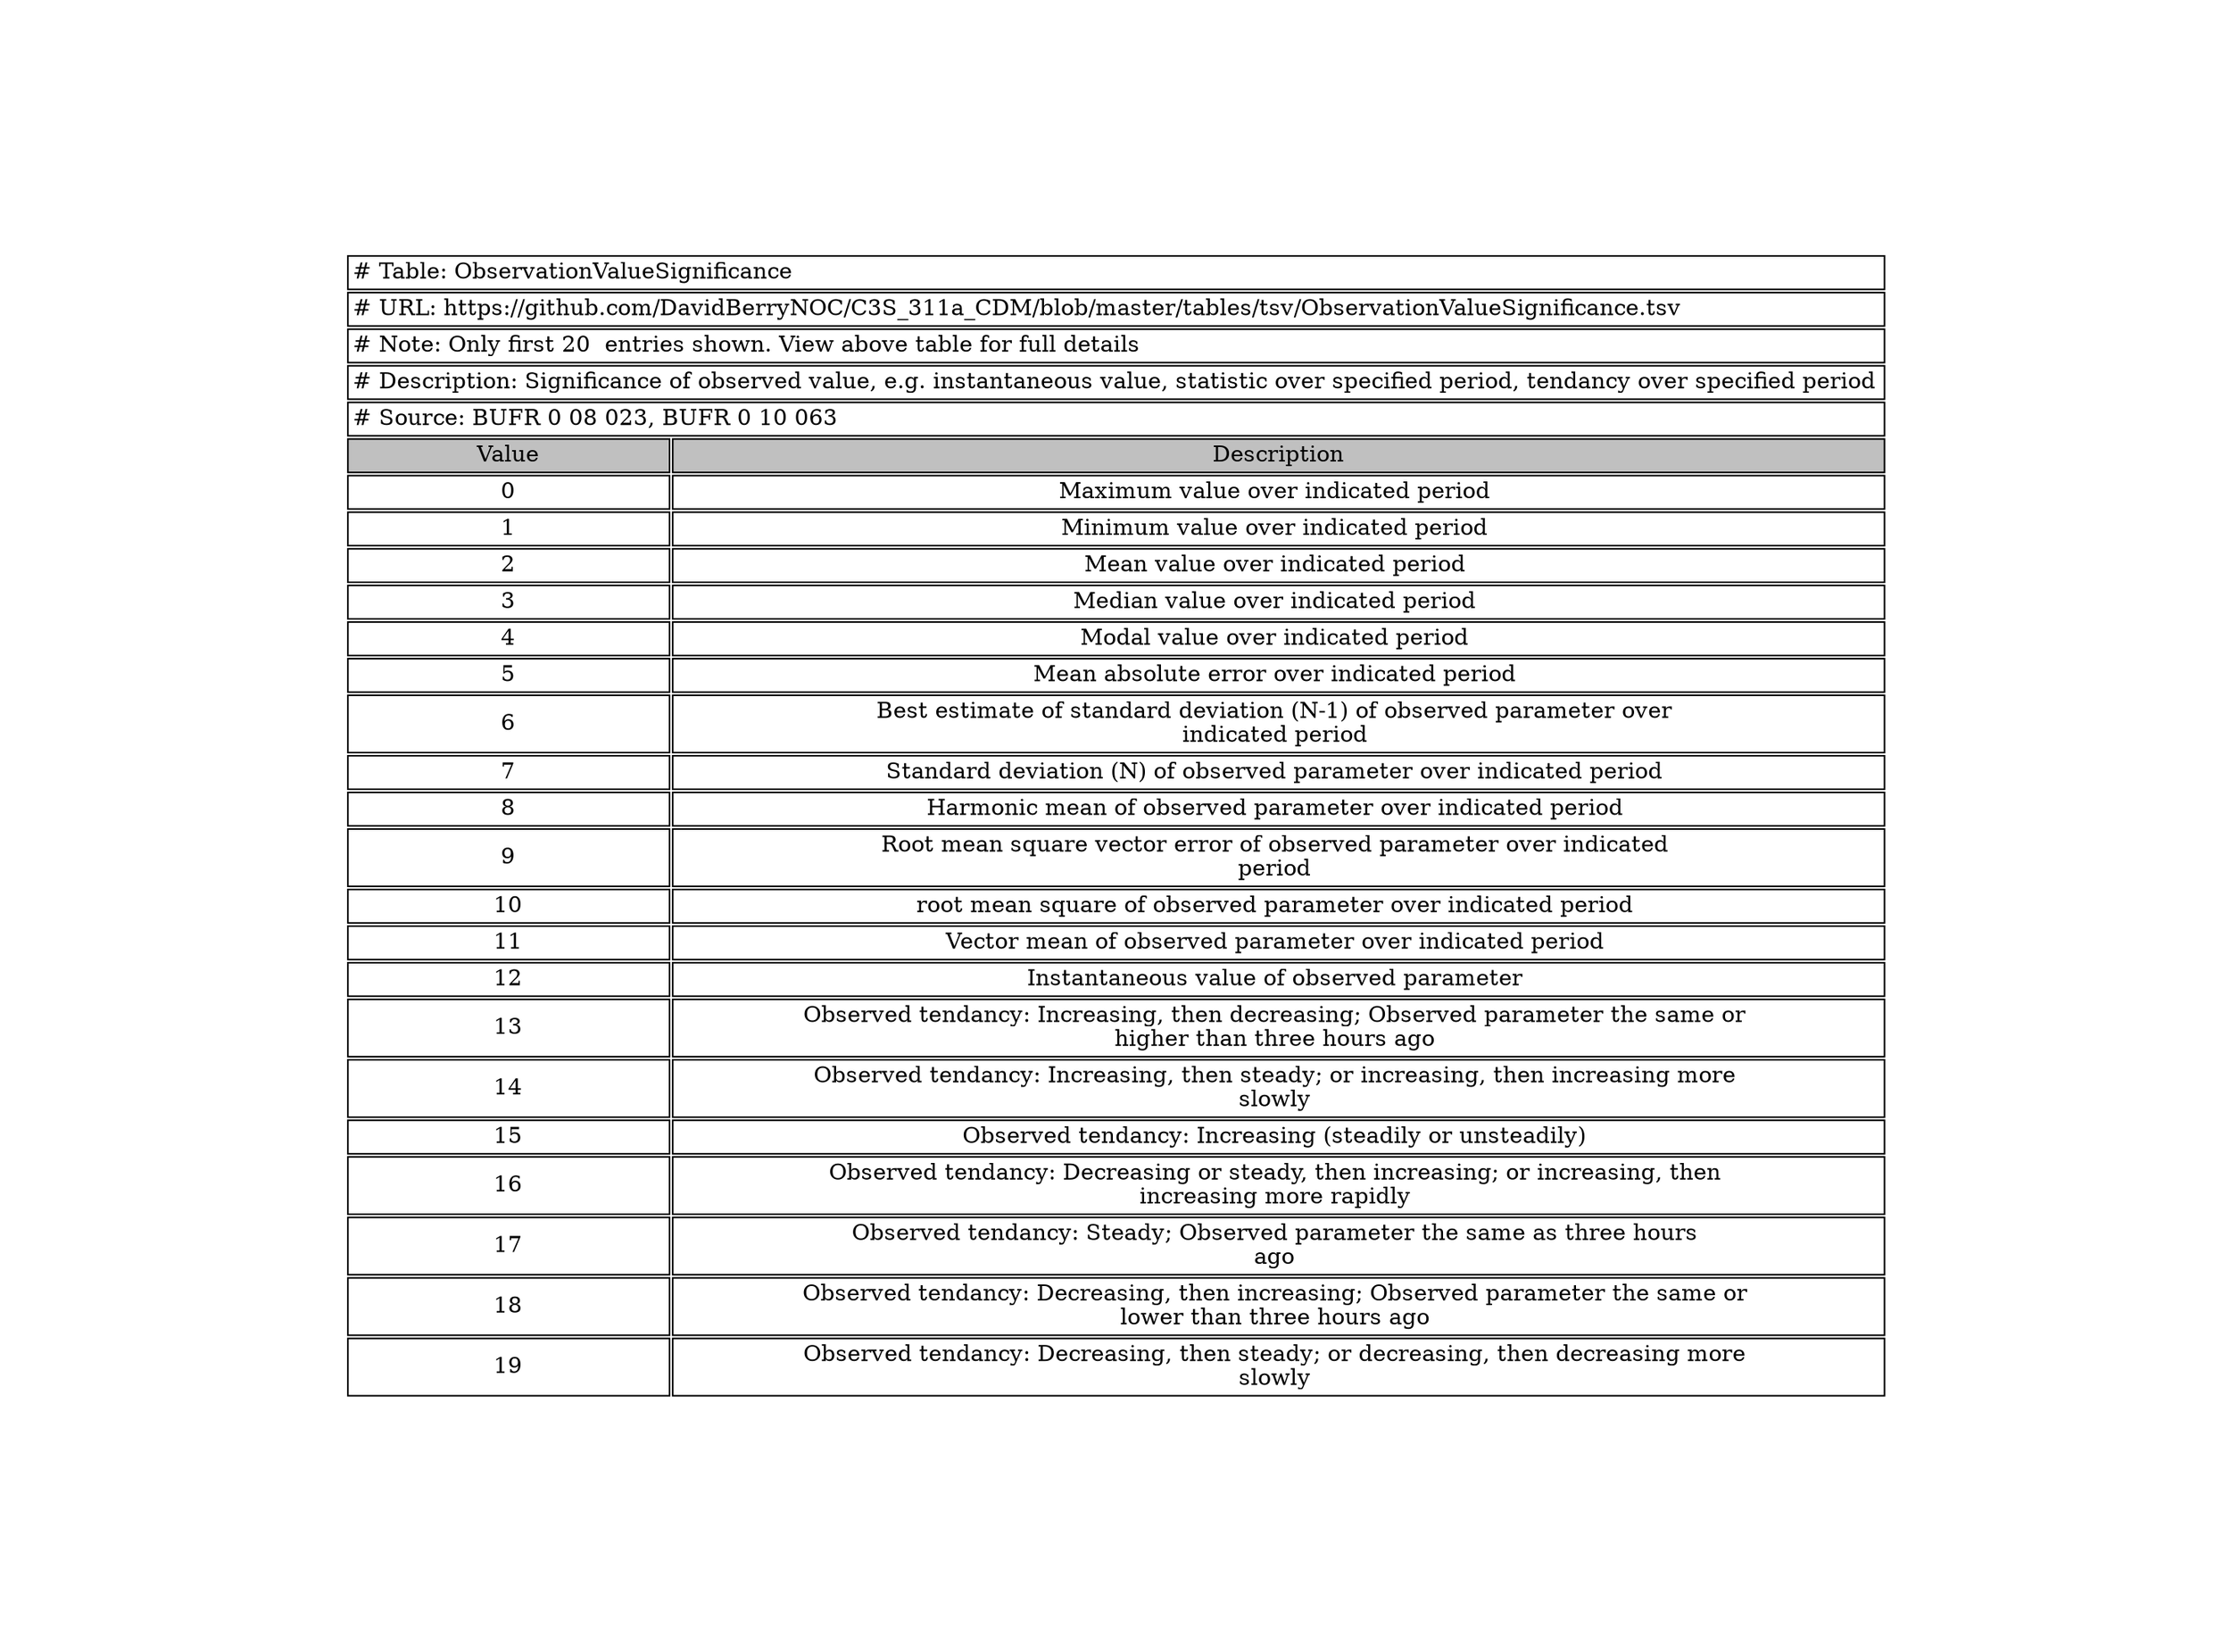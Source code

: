 digraph ObservationValueSignificance {
node [color=white]
ObservationValueSignificance [label=<<TABLE BORDER="0" CELLBORDER="1" CELLSPACING="2" COLOR="BLACK">
<TR><TD COLSPAN="2" ALIGN="left" PORT="head"># Table: ObservationValueSignificance</TD></TR>
<TR><TD COLSPAN="2" ALIGN="left"># URL: https://github.com/DavidBerryNOC/C3S_311a_CDM/blob/master/tables/tsv/ObservationValueSignificance.tsv</TD></TR>
<TR><TD COLSPAN="2" ALIGN="left"># Note: Only first 20  entries shown. View above table for full details</TD></TR>
<TR><TD ALIGN="left" COLSPAN="2"># Description: Significance of observed value, e.g. instantaneous value, statistic over specified period, tendancy over specified period</TD></TR>
<TR><TD ALIGN="left" COLSPAN="2"># Source: BUFR 0 08 023, BUFR 0 10 063</TD></TR>
<TR><TD BGCOLOR="GRAY">Value</TD><TD BGCOLOR="GRAY">Description</TD></TR>
<TR><TD>0</TD><TD>Maximum value over indicated period </TD></TR>
<TR><TD>1</TD><TD>Minimum value over indicated period </TD></TR>
<TR><TD>2</TD><TD>Mean value over indicated period </TD></TR>
<TR><TD>3</TD><TD>Median value over indicated period </TD></TR>
<TR><TD>4</TD><TD>Modal value over indicated period </TD></TR>
<TR><TD>5</TD><TD>Mean absolute error over indicated period </TD></TR>
<TR><TD>6</TD><TD>Best estimate of standard deviation (N-1) of observed parameter over <BR/>indicated period </TD></TR>
<TR><TD>7</TD><TD>Standard deviation (N) of observed parameter over indicated period </TD></TR>
<TR><TD>8</TD><TD>Harmonic mean of observed parameter over indicated period </TD></TR>
<TR><TD>9</TD><TD>Root mean square vector error of observed parameter over indicated <BR/>period </TD></TR>
<TR><TD>10</TD><TD>root mean square of observed parameter over indicated period </TD></TR>
<TR><TD>11</TD><TD>Vector mean of observed parameter over indicated period </TD></TR>
<TR><TD>12</TD><TD>Instantaneous value of observed parameter </TD></TR>
<TR><TD>13</TD><TD>Observed tendancy: Increasing, then decreasing; Observed parameter the same or <BR/>higher than three hours ago </TD></TR>
<TR><TD>14</TD><TD>Observed tendancy: Increasing, then steady; or increasing, then increasing more <BR/>slowly </TD></TR>
<TR><TD>15</TD><TD>Observed tendancy: Increasing (steadily or unsteadily) </TD></TR>
<TR><TD>16</TD><TD>Observed tendancy: Decreasing or steady, then increasing; or increasing, then <BR/>increasing more rapidly </TD></TR>
<TR><TD>17</TD><TD>Observed tendancy: Steady; Observed parameter the same as three hours <BR/>ago </TD></TR>
<TR><TD>18</TD><TD>Observed tendancy: Decreasing, then increasing; Observed parameter the same or <BR/>lower than three hours ago </TD></TR>
<TR><TD>19</TD><TD>Observed tendancy: Decreasing, then steady; or decreasing, then decreasing more <BR/>slowly </TD></TR>
</TABLE>>];
}
